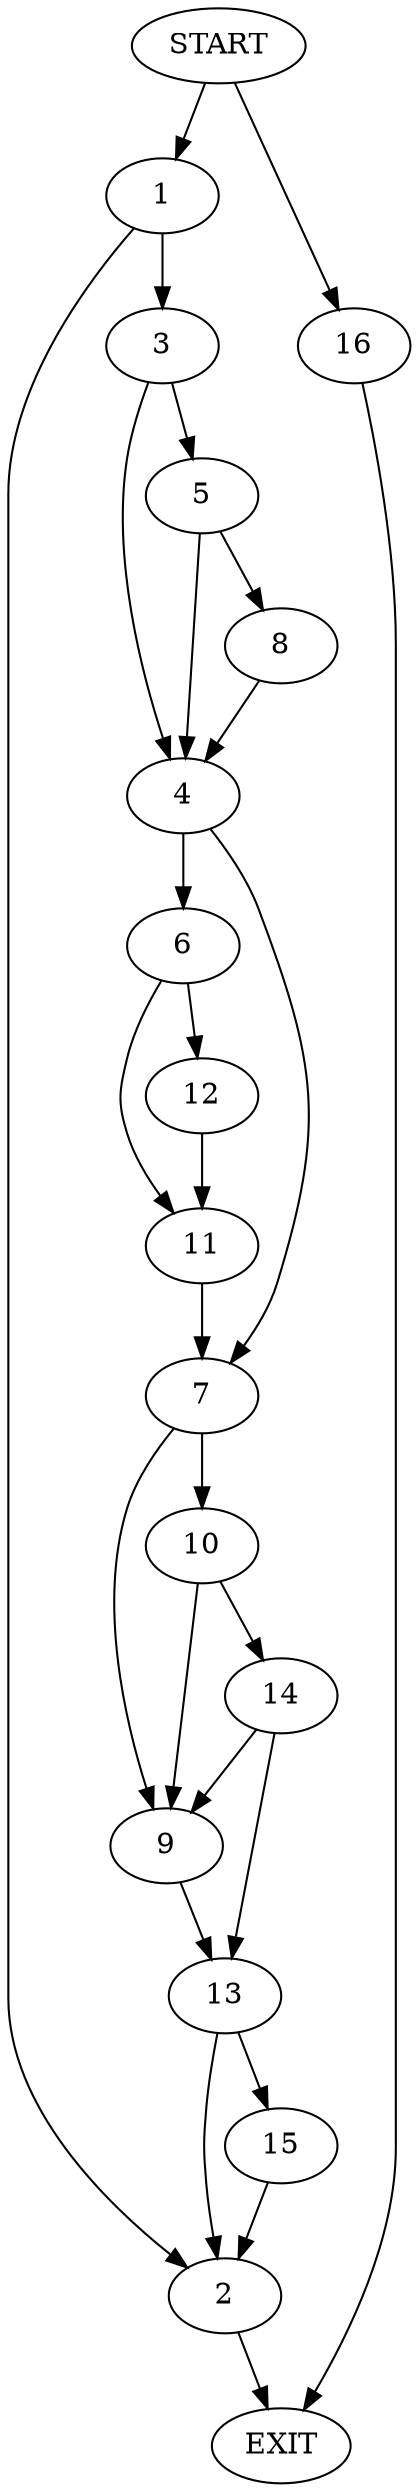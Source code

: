 digraph {
0 [label="START"]
17 [label="EXIT"]
0 -> 1
1 -> 2
1 -> 3
3 -> 4
3 -> 5
2 -> 17
4 -> 6
4 -> 7
5 -> 4
5 -> 8
8 -> 4
7 -> 9
7 -> 10
6 -> 11
6 -> 12
11 -> 7
12 -> 11
9 -> 13
10 -> 9
10 -> 14
14 -> 9
14 -> 13
13 -> 2
13 -> 15
15 -> 2
0 -> 16
16 -> 17
}
